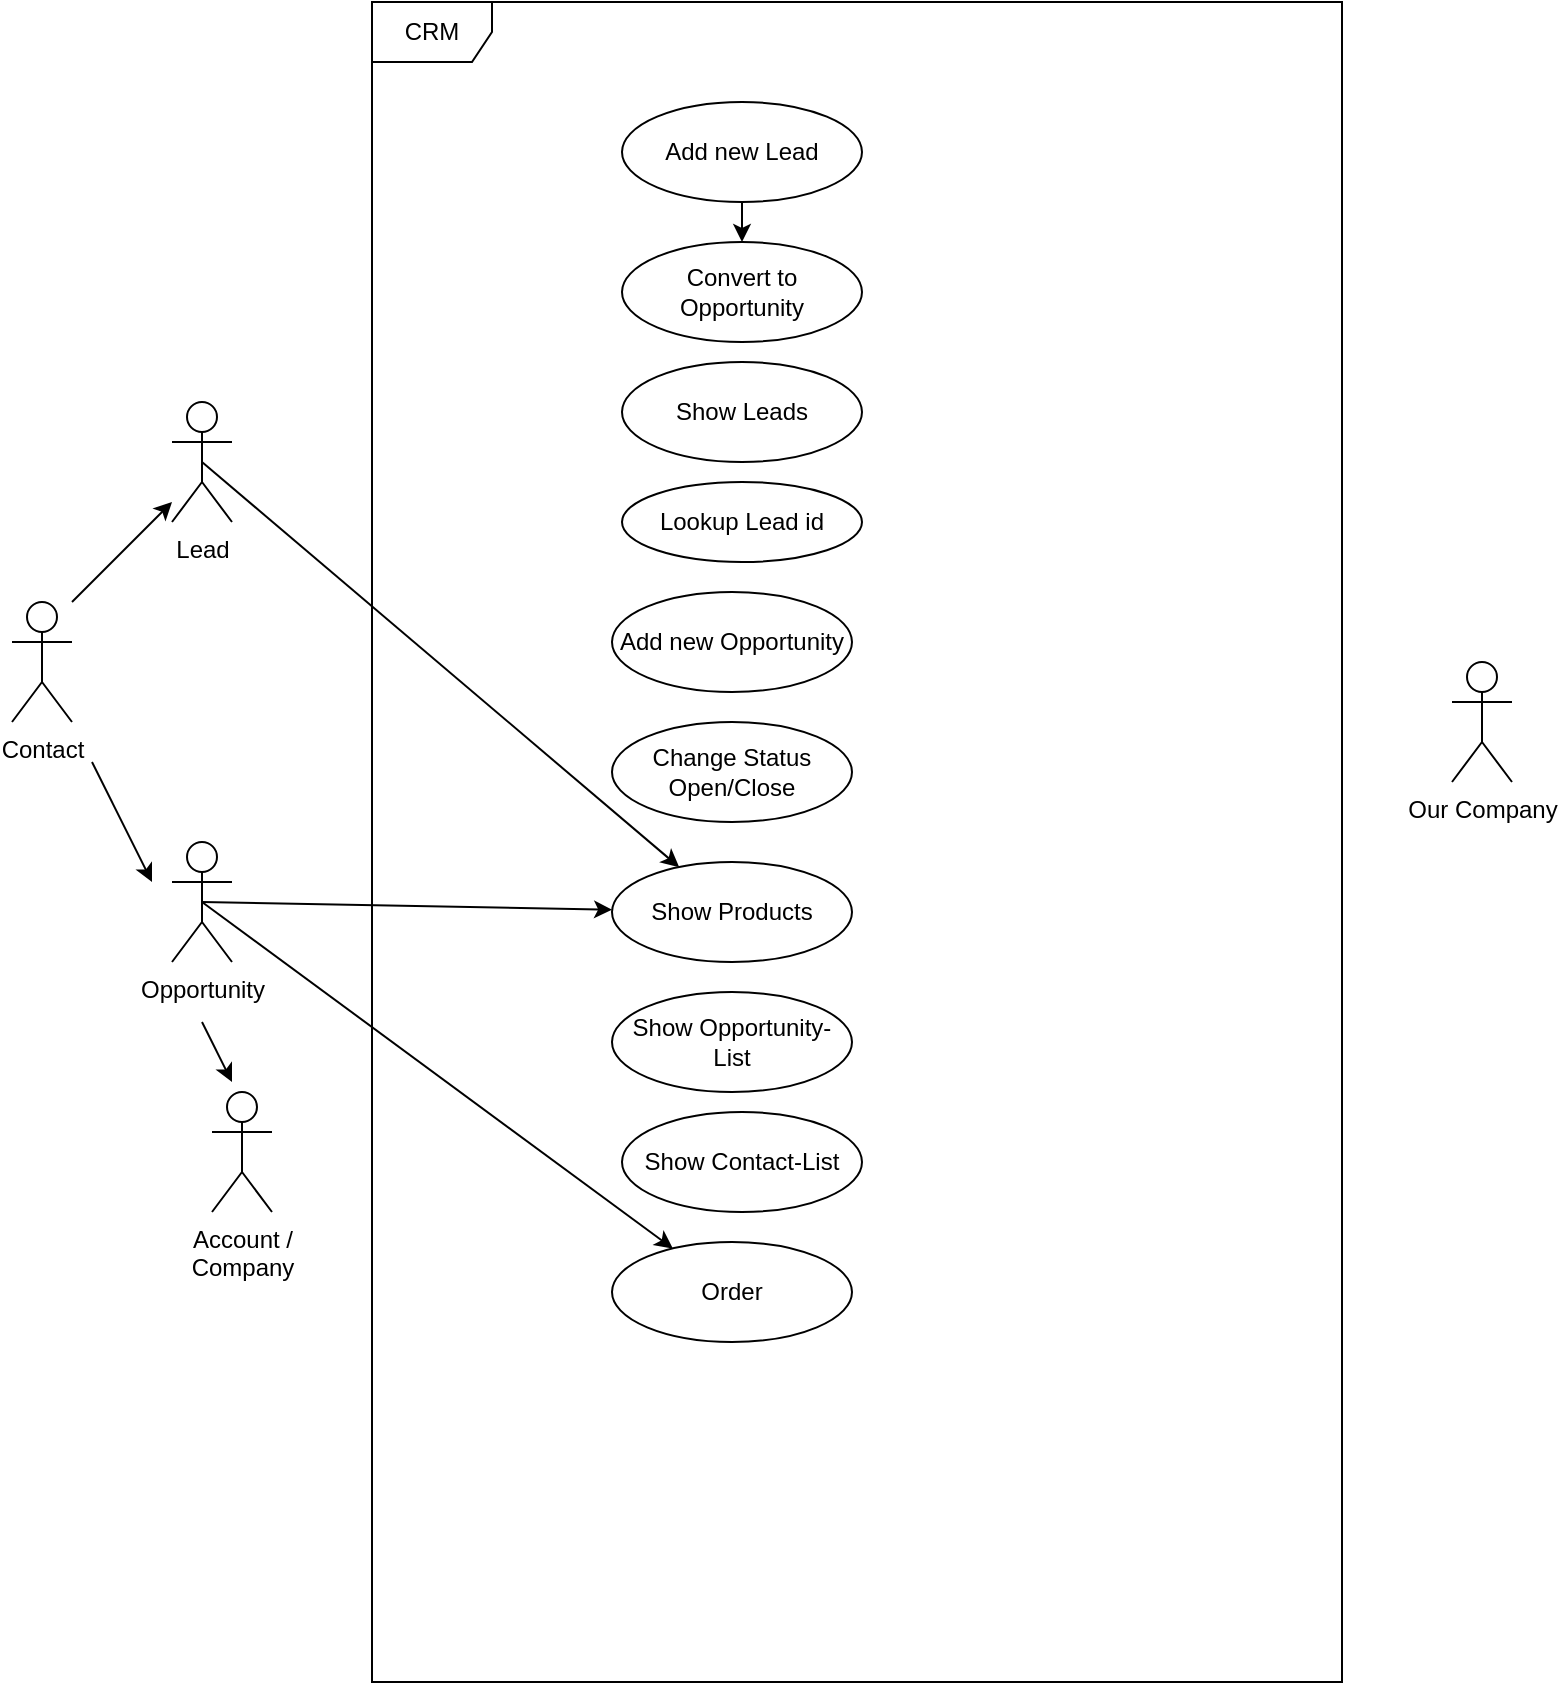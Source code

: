 <mxfile version="14.6.6" type="embed"><diagram id="uepm27GZW6QaMHYSkk2W" name="Page-1"><mxGraphModel dx="1321" dy="844" grid="1" gridSize="10" guides="1" tooltips="1" connect="1" arrows="1" fold="1" page="1" pageScale="1" pageWidth="850" pageHeight="1100" math="0" shadow="0"><root><mxCell id="0"/><mxCell id="1" parent="0"/><mxCell id="2" value="CRM" style="shape=umlFrame;whiteSpace=wrap;html=1;" vertex="1" parent="1"><mxGeometry x="200" y="40" width="485" height="840" as="geometry"/></mxCell><mxCell id="3" style="edgeStyle=none;rounded=0;orthogonalLoop=1;jettySize=auto;html=1;exitX=0.5;exitY=0.5;exitDx=0;exitDy=0;exitPerimeter=0;" edge="1" parent="1" source="4" target="19"><mxGeometry relative="1" as="geometry"/></mxCell><mxCell id="4" value="Lead" style="shape=umlActor;verticalLabelPosition=bottom;verticalAlign=top;html=1;" vertex="1" parent="1"><mxGeometry x="100" y="240" width="30" height="60" as="geometry"/></mxCell><mxCell id="5" style="edgeStyle=none;rounded=0;orthogonalLoop=1;jettySize=auto;html=1;exitX=0.5;exitY=0.5;exitDx=0;exitDy=0;exitPerimeter=0;" edge="1" parent="1" source="7" target="19"><mxGeometry relative="1" as="geometry"/></mxCell><mxCell id="6" style="edgeStyle=none;rounded=0;orthogonalLoop=1;jettySize=auto;html=1;exitX=0.5;exitY=0.5;exitDx=0;exitDy=0;exitPerimeter=0;" edge="1" parent="1" source="7" target="24"><mxGeometry relative="1" as="geometry"/></mxCell><mxCell id="7" value="Opportunity" style="shape=umlActor;verticalLabelPosition=bottom;verticalAlign=top;html=1;" vertex="1" parent="1"><mxGeometry x="100" y="460" width="30" height="60" as="geometry"/></mxCell><mxCell id="8" value="Contact" style="shape=umlActor;verticalLabelPosition=bottom;verticalAlign=top;html=1;" vertex="1" parent="1"><mxGeometry x="20" y="340" width="30" height="60" as="geometry"/></mxCell><mxCell id="9" value="Our Company" style="shape=umlActor;verticalLabelPosition=bottom;verticalAlign=top;html=1;" vertex="1" parent="1"><mxGeometry x="740" y="370" width="30" height="60" as="geometry"/></mxCell><mxCell id="10" value="Add new Lead" style="ellipse;whiteSpace=wrap;html=1;" vertex="1" parent="1"><mxGeometry x="325" y="90" width="120" height="50" as="geometry"/></mxCell><mxCell id="11" value="Convert to Opportunity" style="ellipse;whiteSpace=wrap;html=1;" vertex="1" parent="1"><mxGeometry x="325" y="160" width="120" height="50" as="geometry"/></mxCell><mxCell id="12" value="" style="endArrow=classic;html=1;entryX=0.5;entryY=0;entryDx=0;entryDy=0;" edge="1" parent="1" source="10" target="11"><mxGeometry width="50" height="50" relative="1" as="geometry"><mxPoint x="390" y="440" as="sourcePoint"/><mxPoint x="440" y="390" as="targetPoint"/></mxGeometry></mxCell><mxCell id="13" value="Show Leads" style="ellipse;whiteSpace=wrap;html=1;" vertex="1" parent="1"><mxGeometry x="325" y="220" width="120" height="50" as="geometry"/></mxCell><mxCell id="14" value="Lookup Lead id&lt;br&gt;" style="ellipse;whiteSpace=wrap;html=1;" vertex="1" parent="1"><mxGeometry x="325" y="280" width="120" height="40" as="geometry"/></mxCell><mxCell id="15" value="" style="endArrow=classic;html=1;" edge="1" parent="1"><mxGeometry width="50" height="50" relative="1" as="geometry"><mxPoint x="50" y="340" as="sourcePoint"/><mxPoint x="100" y="290" as="targetPoint"/></mxGeometry></mxCell><mxCell id="16" value="" style="endArrow=classic;html=1;" edge="1" parent="1"><mxGeometry width="50" height="50" relative="1" as="geometry"><mxPoint x="60" y="420" as="sourcePoint"/><mxPoint x="90" y="480" as="targetPoint"/></mxGeometry></mxCell><mxCell id="17" value="Add new Opportunity" style="ellipse;whiteSpace=wrap;html=1;" vertex="1" parent="1"><mxGeometry x="320" y="335" width="120" height="50" as="geometry"/></mxCell><mxCell id="18" value="Change Status&lt;br&gt;Open/Close" style="ellipse;whiteSpace=wrap;html=1;" vertex="1" parent="1"><mxGeometry x="320" y="400" width="120" height="50" as="geometry"/></mxCell><mxCell id="19" value="Show Products" style="ellipse;whiteSpace=wrap;html=1;" vertex="1" parent="1"><mxGeometry x="320" y="470" width="120" height="50" as="geometry"/></mxCell><mxCell id="20" value="Account / &lt;br&gt;Company" style="shape=umlActor;verticalLabelPosition=bottom;verticalAlign=top;html=1;" vertex="1" parent="1"><mxGeometry x="120" y="585" width="30" height="60" as="geometry"/></mxCell><mxCell id="21" value="" style="endArrow=classic;html=1;" edge="1" parent="1"><mxGeometry width="50" height="50" relative="1" as="geometry"><mxPoint x="115" y="550" as="sourcePoint"/><mxPoint x="130" y="580" as="targetPoint"/></mxGeometry></mxCell><mxCell id="22" value="Show Opportunity-List" style="ellipse;whiteSpace=wrap;html=1;" vertex="1" parent="1"><mxGeometry x="320" y="535" width="120" height="50" as="geometry"/></mxCell><mxCell id="23" value="Show Contact-List" style="ellipse;whiteSpace=wrap;html=1;" vertex="1" parent="1"><mxGeometry x="325" y="595" width="120" height="50" as="geometry"/></mxCell><mxCell id="24" value="Order" style="ellipse;whiteSpace=wrap;html=1;" vertex="1" parent="1"><mxGeometry x="320" y="660" width="120" height="50" as="geometry"/></mxCell></root></mxGraphModel></diagram></mxfile>